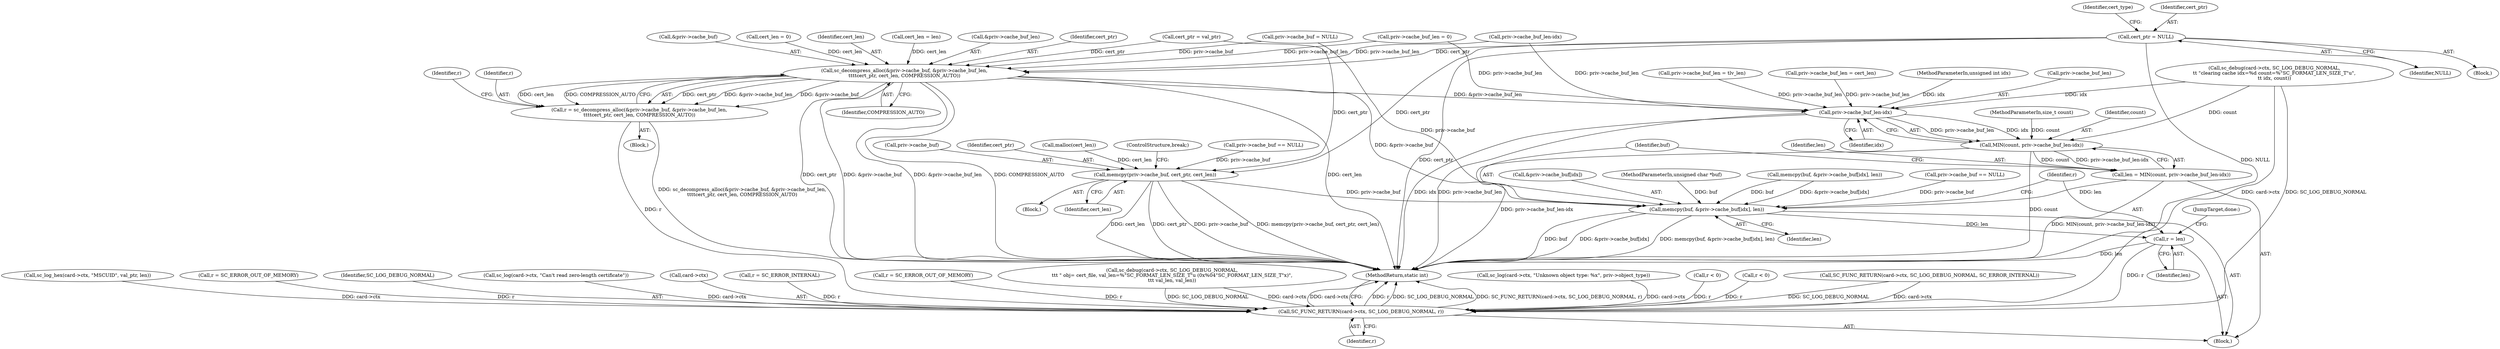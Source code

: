 digraph "0_OpenSC_8fe377e93b4b56060e5bbfb6f3142ceaeca744fa_3@pointer" {
"1000406" [label="(Call,cert_ptr = NULL)"];
"1000520" [label="(Call,sc_decompress_alloc(&priv->cache_buf, &priv->cache_buf_len,\n\t\t\t\tcert_ptr, cert_len, COMPRESSION_AUTO))"];
"1000518" [label="(Call,r = sc_decompress_alloc(&priv->cache_buf, &priv->cache_buf_len,\n\t\t\t\tcert_ptr, cert_len, COMPRESSION_AUTO))"];
"1000627" [label="(Call,SC_FUNC_RETURN(card->ctx, SC_LOG_DEBUG_NORMAL, r))"];
"1000601" [label="(Call,priv->cache_buf_len-idx)"];
"1000599" [label="(Call,MIN(count, priv->cache_buf_len-idx))"];
"1000597" [label="(Call,len = MIN(count, priv->cache_buf_len-idx))"];
"1000606" [label="(Call,memcpy(buf, &priv->cache_buf[idx], len))"];
"1000615" [label="(Call,r = len)"];
"1000563" [label="(Call,memcpy(priv->cache_buf, cert_ptr, cert_len))"];
"1000408" [label="(Identifier,NULL)"];
"1000410" [label="(Identifier,cert_type)"];
"1000598" [label="(Identifier,len)"];
"1000601" [label="(Call,priv->cache_buf_len-idx)"];
"1000545" [label="(Call,malloc(cert_len))"];
"1000618" [label="(JumpTarget,done:)"];
"1000116" [label="(Block,)"];
"1000580" [label="(Call,sc_log(card->ctx, \"Unknown object type: %x\", priv->object_type))"];
"1000406" [label="(Call,cert_ptr = NULL)"];
"1000529" [label="(Identifier,cert_ptr)"];
"1000266" [label="(Call,r < 0)"];
"1000617" [label="(Identifier,len)"];
"1000540" [label="(Block,)"];
"1000577" [label="(ControlStructure,break;)"];
"1000548" [label="(Call,priv->cache_buf == NULL)"];
"1000627" [label="(Call,SC_FUNC_RETURN(card->ctx, SC_LOG_DEBUG_NORMAL, r))"];
"1000251" [label="(Call,r < 0)"];
"1000298" [label="(Call,priv->cache_buf_len = tlv_len)"];
"1000407" [label="(Identifier,cert_ptr)"];
"1000599" [label="(Call,MIN(count, priv->cache_buf_len-idx))"];
"1000614" [label="(Identifier,len)"];
"1000521" [label="(Call,&priv->cache_buf)"];
"1000558" [label="(Call,priv->cache_buf_len = cert_len)"];
"1000235" [label="(Call,SC_FUNC_RETURN(card->ctx, SC_LOG_DEBUG_NORMAL, SC_ERROR_INTERNAL))"];
"1000518" [label="(Call,r = sc_decompress_alloc(&priv->cache_buf, &priv->cache_buf_len,\n\t\t\t\tcert_ptr, cert_len, COMPRESSION_AUTO))"];
"1000616" [label="(Identifier,r)"];
"1000530" [label="(Identifier,cert_len)"];
"1000606" [label="(Call,memcpy(buf, &priv->cache_buf[idx], len))"];
"1000607" [label="(Identifier,buf)"];
"1000274" [label="(Block,)"];
"1000517" [label="(Block,)"];
"1000494" [label="(Call,sc_log_hex(card->ctx, \"MSCUID\", val_ptr, len))"];
"1000568" [label="(Identifier,cert_len)"];
"1000465" [label="(Call,cert_len = len)"];
"1000112" [label="(MethodParameterIn,unsigned int idx)"];
"1000615" [label="(Call,r = len)"];
"1000114" [label="(MethodParameterIn,size_t count)"];
"1000554" [label="(Call,r = SC_ERROR_OUT_OF_MEMORY)"];
"1000468" [label="(Call,cert_ptr = val_ptr)"];
"1000519" [label="(Identifier,r)"];
"1000632" [label="(Identifier,r)"];
"1000608" [label="(Call,&priv->cache_buf[idx])"];
"1000564" [label="(Call,priv->cache_buf)"];
"1000631" [label="(Identifier,SC_LOG_DEBUG_NORMAL)"];
"1000602" [label="(Call,priv->cache_buf_len)"];
"1000571" [label="(Call,sc_log(card->ctx, \"Can't read zero-length certificate\"))"];
"1000633" [label="(MethodReturn,static int)"];
"1000182" [label="(Call,priv->cache_buf_len-idx)"];
"1000628" [label="(Call,card->ctx)"];
"1000567" [label="(Identifier,cert_ptr)"];
"1000533" [label="(Identifier,r)"];
"1000597" [label="(Call,len = MIN(count, priv->cache_buf_len-idx))"];
"1000600" [label="(Identifier,count)"];
"1000113" [label="(MethodParameterIn,unsigned char *buf)"];
"1000520" [label="(Call,sc_decompress_alloc(&priv->cache_buf, &priv->cache_buf_len,\n\t\t\t\tcert_ptr, cert_len, COMPRESSION_AUTO))"];
"1000531" [label="(Identifier,COMPRESSION_AUTO)"];
"1000403" [label="(Call,cert_len = 0)"];
"1000588" [label="(Call,r = SC_ERROR_INTERNAL)"];
"1000563" [label="(Call,memcpy(priv->cache_buf, cert_ptr, cert_len))"];
"1000187" [label="(Call,memcpy(buf, &priv->cache_buf[idx], len))"];
"1000288" [label="(Call,priv->cache_buf == NULL)"];
"1000202" [label="(Call,sc_debug(card->ctx, SC_LOG_DEBUG_NORMAL,\n\t\t \"clearing cache idx=%d count=%\"SC_FORMAT_LEN_SIZE_T\"u\",\n\t\t idx, count))"];
"1000294" [label="(Call,r = SC_ERROR_OUT_OF_MEMORY)"];
"1000219" [label="(Call,priv->cache_buf = NULL)"];
"1000224" [label="(Call,priv->cache_buf_len = 0)"];
"1000525" [label="(Call,&priv->cache_buf_len)"];
"1000395" [label="(Call,sc_debug(card->ctx, SC_LOG_DEBUG_NORMAL,\n\t\t\t \" obj= cert_file, val_len=%\"SC_FORMAT_LEN_SIZE_T\"u (0x%04\"SC_FORMAT_LEN_SIZE_T\"x)\",\n\t\t\t val_len, val_len))"];
"1000605" [label="(Identifier,idx)"];
"1000406" -> "1000274"  [label="AST: "];
"1000406" -> "1000408"  [label="CFG: "];
"1000407" -> "1000406"  [label="AST: "];
"1000408" -> "1000406"  [label="AST: "];
"1000410" -> "1000406"  [label="CFG: "];
"1000406" -> "1000633"  [label="DDG: cert_ptr"];
"1000406" -> "1000633"  [label="DDG: NULL"];
"1000406" -> "1000520"  [label="DDG: cert_ptr"];
"1000406" -> "1000563"  [label="DDG: cert_ptr"];
"1000520" -> "1000518"  [label="AST: "];
"1000520" -> "1000531"  [label="CFG: "];
"1000521" -> "1000520"  [label="AST: "];
"1000525" -> "1000520"  [label="AST: "];
"1000529" -> "1000520"  [label="AST: "];
"1000530" -> "1000520"  [label="AST: "];
"1000531" -> "1000520"  [label="AST: "];
"1000518" -> "1000520"  [label="CFG: "];
"1000520" -> "1000633"  [label="DDG: &priv->cache_buf_len"];
"1000520" -> "1000633"  [label="DDG: COMPRESSION_AUTO"];
"1000520" -> "1000633"  [label="DDG: cert_len"];
"1000520" -> "1000633"  [label="DDG: cert_ptr"];
"1000520" -> "1000633"  [label="DDG: &priv->cache_buf"];
"1000520" -> "1000518"  [label="DDG: cert_ptr"];
"1000520" -> "1000518"  [label="DDG: &priv->cache_buf_len"];
"1000520" -> "1000518"  [label="DDG: &priv->cache_buf"];
"1000520" -> "1000518"  [label="DDG: cert_len"];
"1000520" -> "1000518"  [label="DDG: COMPRESSION_AUTO"];
"1000219" -> "1000520"  [label="DDG: priv->cache_buf"];
"1000224" -> "1000520"  [label="DDG: priv->cache_buf_len"];
"1000182" -> "1000520"  [label="DDG: priv->cache_buf_len"];
"1000468" -> "1000520"  [label="DDG: cert_ptr"];
"1000403" -> "1000520"  [label="DDG: cert_len"];
"1000465" -> "1000520"  [label="DDG: cert_len"];
"1000520" -> "1000601"  [label="DDG: &priv->cache_buf_len"];
"1000520" -> "1000606"  [label="DDG: &priv->cache_buf"];
"1000518" -> "1000517"  [label="AST: "];
"1000519" -> "1000518"  [label="AST: "];
"1000533" -> "1000518"  [label="CFG: "];
"1000518" -> "1000633"  [label="DDG: sc_decompress_alloc(&priv->cache_buf, &priv->cache_buf_len,\n\t\t\t\tcert_ptr, cert_len, COMPRESSION_AUTO)"];
"1000518" -> "1000627"  [label="DDG: r"];
"1000627" -> "1000116"  [label="AST: "];
"1000627" -> "1000632"  [label="CFG: "];
"1000628" -> "1000627"  [label="AST: "];
"1000631" -> "1000627"  [label="AST: "];
"1000632" -> "1000627"  [label="AST: "];
"1000633" -> "1000627"  [label="CFG: "];
"1000627" -> "1000633"  [label="DDG: r"];
"1000627" -> "1000633"  [label="DDG: SC_LOG_DEBUG_NORMAL"];
"1000627" -> "1000633"  [label="DDG: SC_FUNC_RETURN(card->ctx, SC_LOG_DEBUG_NORMAL, r)"];
"1000627" -> "1000633"  [label="DDG: card->ctx"];
"1000395" -> "1000627"  [label="DDG: card->ctx"];
"1000395" -> "1000627"  [label="DDG: SC_LOG_DEBUG_NORMAL"];
"1000235" -> "1000627"  [label="DDG: card->ctx"];
"1000235" -> "1000627"  [label="DDG: SC_LOG_DEBUG_NORMAL"];
"1000494" -> "1000627"  [label="DDG: card->ctx"];
"1000202" -> "1000627"  [label="DDG: card->ctx"];
"1000202" -> "1000627"  [label="DDG: SC_LOG_DEBUG_NORMAL"];
"1000571" -> "1000627"  [label="DDG: card->ctx"];
"1000580" -> "1000627"  [label="DDG: card->ctx"];
"1000588" -> "1000627"  [label="DDG: r"];
"1000615" -> "1000627"  [label="DDG: r"];
"1000294" -> "1000627"  [label="DDG: r"];
"1000251" -> "1000627"  [label="DDG: r"];
"1000554" -> "1000627"  [label="DDG: r"];
"1000266" -> "1000627"  [label="DDG: r"];
"1000601" -> "1000599"  [label="AST: "];
"1000601" -> "1000605"  [label="CFG: "];
"1000602" -> "1000601"  [label="AST: "];
"1000605" -> "1000601"  [label="AST: "];
"1000599" -> "1000601"  [label="CFG: "];
"1000601" -> "1000633"  [label="DDG: priv->cache_buf_len"];
"1000601" -> "1000633"  [label="DDG: idx"];
"1000601" -> "1000599"  [label="DDG: priv->cache_buf_len"];
"1000601" -> "1000599"  [label="DDG: idx"];
"1000224" -> "1000601"  [label="DDG: priv->cache_buf_len"];
"1000298" -> "1000601"  [label="DDG: priv->cache_buf_len"];
"1000558" -> "1000601"  [label="DDG: priv->cache_buf_len"];
"1000182" -> "1000601"  [label="DDG: priv->cache_buf_len"];
"1000202" -> "1000601"  [label="DDG: idx"];
"1000112" -> "1000601"  [label="DDG: idx"];
"1000599" -> "1000597"  [label="AST: "];
"1000600" -> "1000599"  [label="AST: "];
"1000597" -> "1000599"  [label="CFG: "];
"1000599" -> "1000633"  [label="DDG: count"];
"1000599" -> "1000633"  [label="DDG: priv->cache_buf_len-idx"];
"1000599" -> "1000597"  [label="DDG: count"];
"1000599" -> "1000597"  [label="DDG: priv->cache_buf_len-idx"];
"1000202" -> "1000599"  [label="DDG: count"];
"1000114" -> "1000599"  [label="DDG: count"];
"1000597" -> "1000116"  [label="AST: "];
"1000598" -> "1000597"  [label="AST: "];
"1000607" -> "1000597"  [label="CFG: "];
"1000597" -> "1000633"  [label="DDG: MIN(count, priv->cache_buf_len-idx)"];
"1000597" -> "1000606"  [label="DDG: len"];
"1000606" -> "1000116"  [label="AST: "];
"1000606" -> "1000614"  [label="CFG: "];
"1000607" -> "1000606"  [label="AST: "];
"1000608" -> "1000606"  [label="AST: "];
"1000614" -> "1000606"  [label="AST: "];
"1000616" -> "1000606"  [label="CFG: "];
"1000606" -> "1000633"  [label="DDG: buf"];
"1000606" -> "1000633"  [label="DDG: &priv->cache_buf[idx]"];
"1000606" -> "1000633"  [label="DDG: memcpy(buf, &priv->cache_buf[idx], len)"];
"1000187" -> "1000606"  [label="DDG: buf"];
"1000187" -> "1000606"  [label="DDG: &priv->cache_buf[idx]"];
"1000113" -> "1000606"  [label="DDG: buf"];
"1000219" -> "1000606"  [label="DDG: priv->cache_buf"];
"1000563" -> "1000606"  [label="DDG: priv->cache_buf"];
"1000288" -> "1000606"  [label="DDG: priv->cache_buf"];
"1000606" -> "1000615"  [label="DDG: len"];
"1000615" -> "1000116"  [label="AST: "];
"1000615" -> "1000617"  [label="CFG: "];
"1000616" -> "1000615"  [label="AST: "];
"1000617" -> "1000615"  [label="AST: "];
"1000618" -> "1000615"  [label="CFG: "];
"1000615" -> "1000633"  [label="DDG: len"];
"1000563" -> "1000540"  [label="AST: "];
"1000563" -> "1000568"  [label="CFG: "];
"1000564" -> "1000563"  [label="AST: "];
"1000567" -> "1000563"  [label="AST: "];
"1000568" -> "1000563"  [label="AST: "];
"1000577" -> "1000563"  [label="CFG: "];
"1000563" -> "1000633"  [label="DDG: memcpy(priv->cache_buf, cert_ptr, cert_len)"];
"1000563" -> "1000633"  [label="DDG: cert_len"];
"1000563" -> "1000633"  [label="DDG: cert_ptr"];
"1000563" -> "1000633"  [label="DDG: priv->cache_buf"];
"1000548" -> "1000563"  [label="DDG: priv->cache_buf"];
"1000468" -> "1000563"  [label="DDG: cert_ptr"];
"1000545" -> "1000563"  [label="DDG: cert_len"];
}

